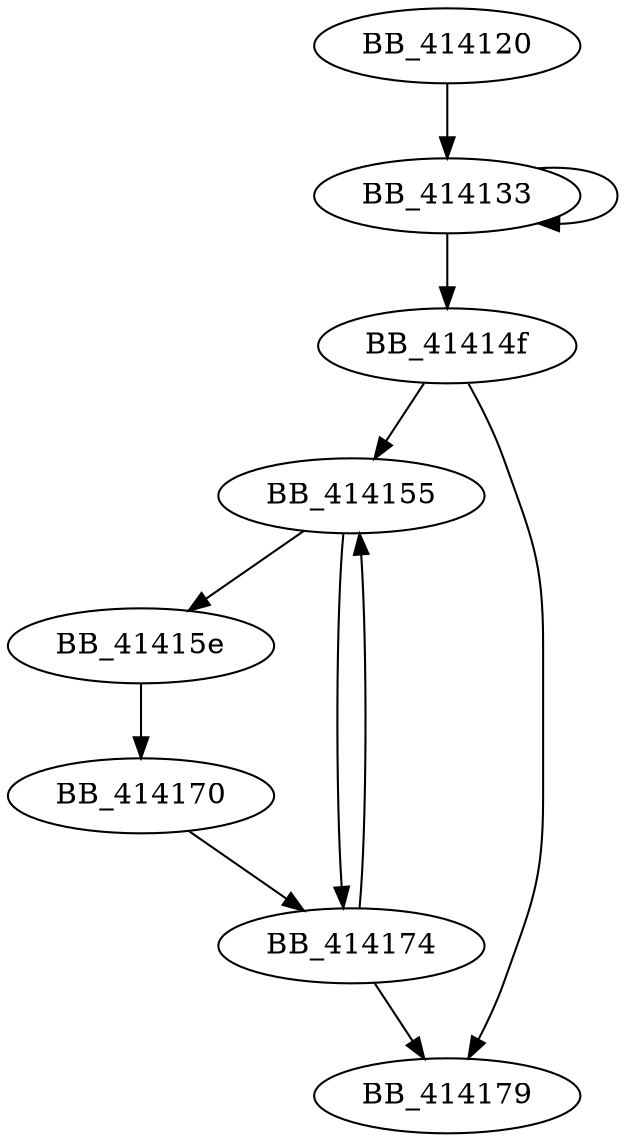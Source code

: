 DiGraph sub_414120{
BB_414120->BB_414133
BB_414133->BB_414133
BB_414133->BB_41414f
BB_41414f->BB_414155
BB_41414f->BB_414179
BB_414155->BB_41415e
BB_414155->BB_414174
BB_41415e->BB_414170
BB_414170->BB_414174
BB_414174->BB_414155
BB_414174->BB_414179
}
